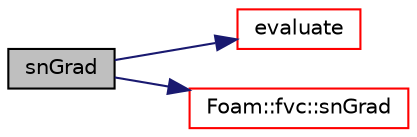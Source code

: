 digraph "snGrad"
{
  bgcolor="transparent";
  edge [fontname="Helvetica",fontsize="10",labelfontname="Helvetica",labelfontsize="10"];
  node [fontname="Helvetica",fontsize="10",shape=record];
  rankdir="LR";
  Node103 [label="snGrad",height=0.2,width=0.4,color="black", fillcolor="grey75", style="filled", fontcolor="black"];
  Node103 -> Node104 [color="midnightblue",fontsize="10",style="solid",fontname="Helvetica"];
  Node104 [label="evaluate",height=0.2,width=0.4,color="red",URL="$a30037.html#ab9de8baa38a38ec4603e74eb6d5f8f73",tooltip="Evaluate the patch field. "];
  Node103 -> Node113 [color="midnightblue",fontsize="10",style="solid",fontname="Helvetica"];
  Node113 [label="Foam::fvc::snGrad",height=0.2,width=0.4,color="red",URL="$a21861.html#a15da734ee906cb52cf17937ab84c41a0"];
}
